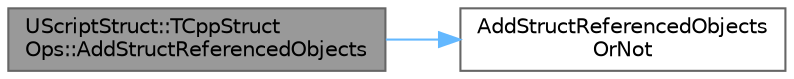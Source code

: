 digraph "UScriptStruct::TCppStructOps::AddStructReferencedObjects"
{
 // INTERACTIVE_SVG=YES
 // LATEX_PDF_SIZE
  bgcolor="transparent";
  edge [fontname=Helvetica,fontsize=10,labelfontname=Helvetica,labelfontsize=10];
  node [fontname=Helvetica,fontsize=10,shape=box,height=0.2,width=0.4];
  rankdir="LR";
  Node1 [id="Node000001",label="UScriptStruct::TCppStruct\lOps::AddStructReferencedObjects",height=0.2,width=0.4,color="gray40", fillcolor="grey60", style="filled", fontcolor="black",tooltip=" "];
  Node1 -> Node2 [id="edge1_Node000001_Node000002",color="steelblue1",style="solid",tooltip=" "];
  Node2 [id="Node000002",label="AddStructReferencedObjects\lOrNot",height=0.2,width=0.4,color="grey40", fillcolor="white", style="filled",URL="$d4/d05/Class_8h.html#a1f1954015fc34645d37409b66205d036",tooltip="Selection of AddStructReferencedObjects check."];
}

